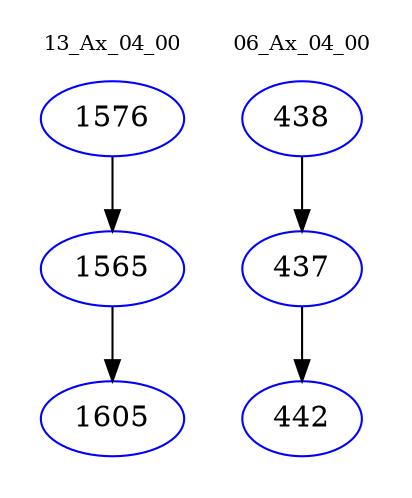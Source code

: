 digraph{
subgraph cluster_0 {
color = white
label = "13_Ax_04_00";
fontsize=10;
T0_1576 [label="1576", color="blue"]
T0_1576 -> T0_1565 [color="black"]
T0_1565 [label="1565", color="blue"]
T0_1565 -> T0_1605 [color="black"]
T0_1605 [label="1605", color="blue"]
}
subgraph cluster_1 {
color = white
label = "06_Ax_04_00";
fontsize=10;
T1_438 [label="438", color="blue"]
T1_438 -> T1_437 [color="black"]
T1_437 [label="437", color="blue"]
T1_437 -> T1_442 [color="black"]
T1_442 [label="442", color="blue"]
}
}
